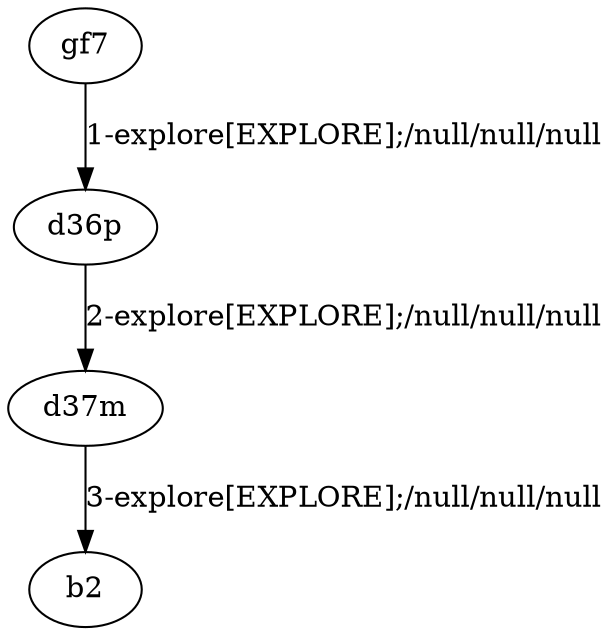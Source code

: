 # Total number of goals covered by this test: 1
# d37m --> b2

digraph g {
"gf7" -> "d36p" [label = "1-explore[EXPLORE];/null/null/null"];
"d36p" -> "d37m" [label = "2-explore[EXPLORE];/null/null/null"];
"d37m" -> "b2" [label = "3-explore[EXPLORE];/null/null/null"];
}